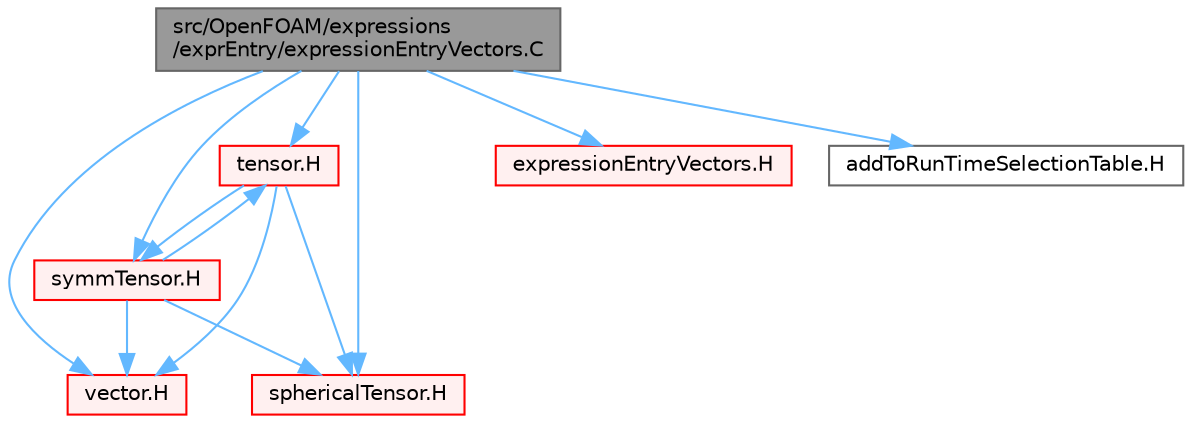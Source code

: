 digraph "src/OpenFOAM/expressions/exprEntry/expressionEntryVectors.C"
{
 // LATEX_PDF_SIZE
  bgcolor="transparent";
  edge [fontname=Helvetica,fontsize=10,labelfontname=Helvetica,labelfontsize=10];
  node [fontname=Helvetica,fontsize=10,shape=box,height=0.2,width=0.4];
  Node1 [id="Node000001",label="src/OpenFOAM/expressions\l/exprEntry/expressionEntryVectors.C",height=0.2,width=0.4,color="gray40", fillcolor="grey60", style="filled", fontcolor="black",tooltip=" "];
  Node1 -> Node2 [id="edge1_Node000001_Node000002",color="steelblue1",style="solid",tooltip=" "];
  Node2 [id="Node000002",label="vector.H",height=0.2,width=0.4,color="red", fillcolor="#FFF0F0", style="filled",URL="$vector_8H.html",tooltip=" "];
  Node1 -> Node79 [id="edge2_Node000001_Node000079",color="steelblue1",style="solid",tooltip=" "];
  Node79 [id="Node000079",label="tensor.H",height=0.2,width=0.4,color="red", fillcolor="#FFF0F0", style="filled",URL="$tensor_8H.html",tooltip=" "];
  Node79 -> Node2 [id="edge3_Node000079_Node000002",color="steelblue1",style="solid",tooltip=" "];
  Node79 -> Node88 [id="edge4_Node000079_Node000088",color="steelblue1",style="solid",tooltip=" "];
  Node88 [id="Node000088",label="sphericalTensor.H",height=0.2,width=0.4,color="red", fillcolor="#FFF0F0", style="filled",URL="$sphericalTensor_8H.html",tooltip=" "];
  Node79 -> Node90 [id="edge5_Node000079_Node000090",color="steelblue1",style="solid",tooltip=" "];
  Node90 [id="Node000090",label="symmTensor.H",height=0.2,width=0.4,color="red", fillcolor="#FFF0F0", style="filled",URL="$symmTensor_8H.html",tooltip=" "];
  Node90 -> Node2 [id="edge6_Node000090_Node000002",color="steelblue1",style="solid",tooltip=" "];
  Node90 -> Node88 [id="edge7_Node000090_Node000088",color="steelblue1",style="solid",tooltip=" "];
  Node90 -> Node79 [id="edge8_Node000090_Node000079",color="steelblue1",style="solid",tooltip=" "];
  Node1 -> Node90 [id="edge9_Node000001_Node000090",color="steelblue1",style="solid",tooltip=" "];
  Node1 -> Node88 [id="edge10_Node000001_Node000088",color="steelblue1",style="solid",tooltip=" "];
  Node1 -> Node94 [id="edge11_Node000001_Node000094",color="steelblue1",style="solid",tooltip=" "];
  Node94 [id="Node000094",label="expressionEntryVectors.H",height=0.2,width=0.4,color="red", fillcolor="#FFF0F0", style="filled",URL="$expressionEntryVectors_8H.html",tooltip="Creates an expression string from common VectorSpace types."];
  Node1 -> Node166 [id="edge12_Node000001_Node000166",color="steelblue1",style="solid",tooltip=" "];
  Node166 [id="Node000166",label="addToRunTimeSelectionTable.H",height=0.2,width=0.4,color="grey40", fillcolor="white", style="filled",URL="$addToRunTimeSelectionTable_8H.html",tooltip="Macros for easy insertion into run-time selection tables."];
}
